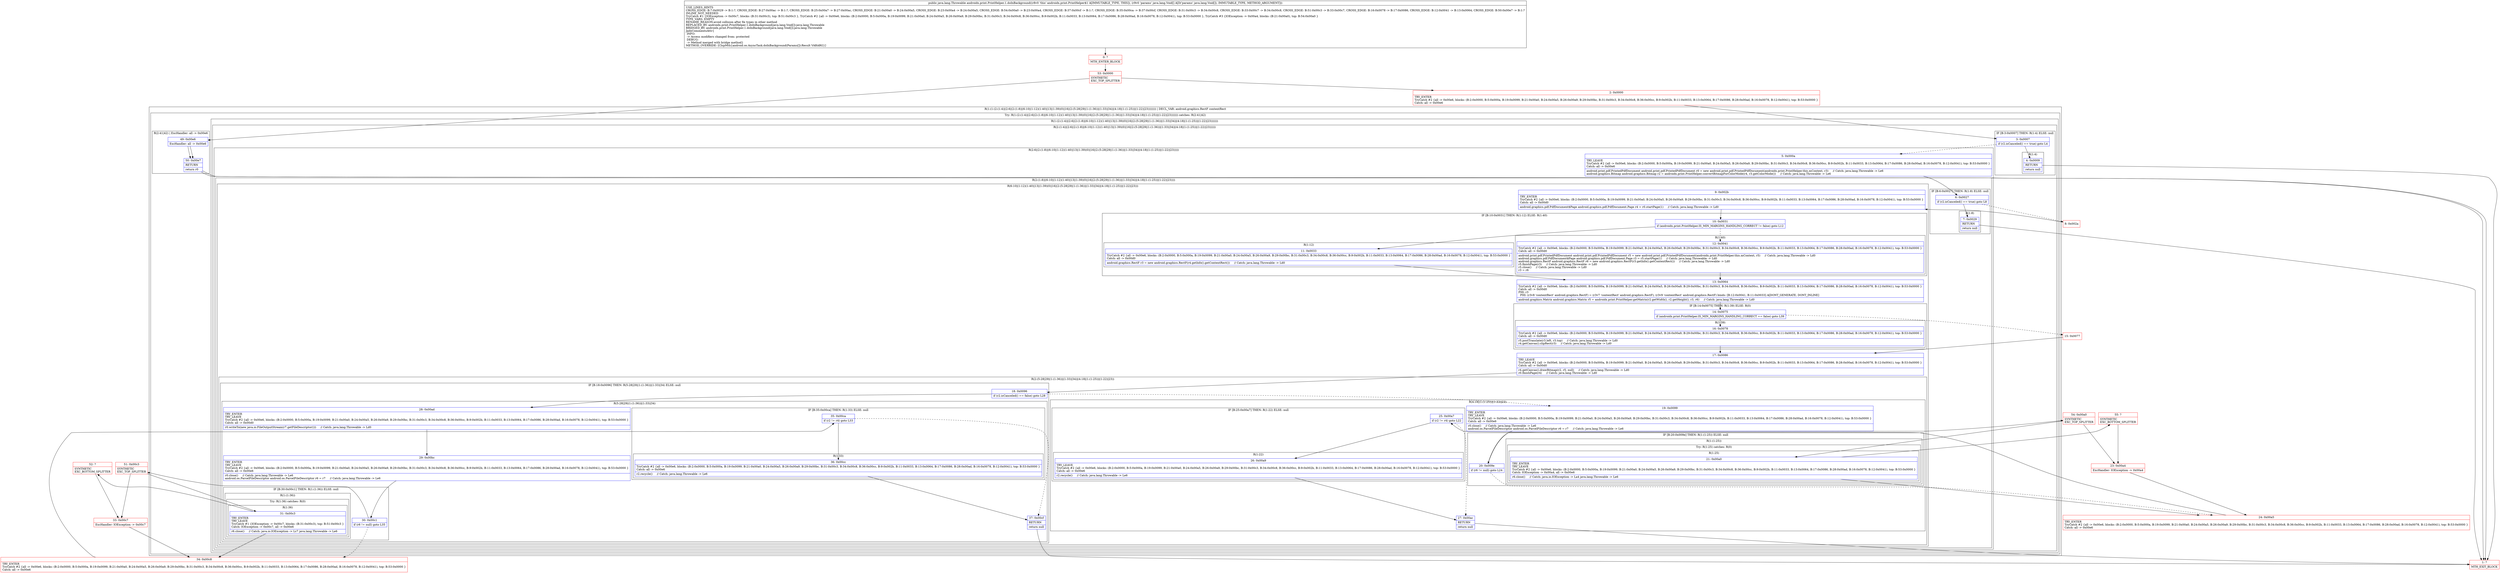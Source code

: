 digraph "CFG forandroidx.print.PrintHelper.1.doInBackground([Ljava\/lang\/Void;)Ljava\/lang\/Throwable;" {
subgraph cluster_Region_1119115068 {
label = "R(1:(1:(2:(1:4)|(2:6|(2:(1:8)|(6:10|(1:12)(1:40)|13|(1:39)(0)|16|(2:(5:28|29|(1:(1:36))|(1:33)|34)|(4:18|(1:(1:25))|(1:22)|23)))))))) | DECL_VAR: android.graphics.RectF contentRect\l";
node [shape=record,color=blue];
subgraph cluster_TryCatchRegion_813166089 {
label = "Try: R(1:(2:(1:4)|(2:6|(2:(1:8)|(6:10|(1:12)(1:40)|13|(1:39)(0)|16|(2:(5:28|29|(1:(1:36))|(1:33)|34)|(4:18|(1:(1:25))|(1:22)|23))))))) catches: R(2:41|42)";
node [shape=record,color=blue];
subgraph cluster_Region_746768065 {
label = "R(1:(2:(1:4)|(2:6|(2:(1:8)|(6:10|(1:12)(1:40)|13|(1:39)(0)|16|(2:(5:28|29|(1:(1:36))|(1:33)|34)|(4:18|(1:(1:25))|(1:22)|23)))))))";
node [shape=record,color=blue];
subgraph cluster_Region_2020862888 {
label = "R(2:(1:4)|(2:6|(2:(1:8)|(6:10|(1:12)(1:40)|13|(1:39)(0)|16|(2:(5:28|29|(1:(1:36))|(1:33)|34)|(4:18|(1:(1:25))|(1:22)|23))))))";
node [shape=record,color=blue];
subgraph cluster_IfRegion_404643373 {
label = "IF [B:3:0x0007] THEN: R(1:4) ELSE: null";
node [shape=record,color=blue];
Node_3 [shape=record,label="{3\:\ 0x0007|if (r2.isCanceled() == true) goto L4\l}"];
subgraph cluster_Region_387382401 {
label = "R(1:4)";
node [shape=record,color=blue];
Node_4 [shape=record,label="{4\:\ 0x0009|RETURN\l|return null\l}"];
}
}
subgraph cluster_Region_309161458 {
label = "R(2:6|(2:(1:8)|(6:10|(1:12)(1:40)|13|(1:39)(0)|16|(2:(5:28|29|(1:(1:36))|(1:33)|34)|(4:18|(1:(1:25))|(1:22)|23)))))";
node [shape=record,color=blue];
Node_5 [shape=record,label="{5\:\ 0x000a|TRY_LEAVE\lTryCatch #2 \{all \-\> 0x00e6, blocks: (B:2:0x0000, B:5:0x000a, B:19:0x0099, B:21:0x00a0, B:24:0x00a5, B:26:0x00a9, B:29:0x00bc, B:31:0x00c3, B:34:0x00c8, B:36:0x00cc, B:9:0x002b, B:11:0x0033, B:13:0x0064, B:17:0x0086, B:28:0x00ad, B:16:0x0078, B:12:0x0041), top: B:53:0x0000 \}\lCatch: all \-\> 0x00e6\l|android.print.pdf.PrintedPdfDocument android.print.pdf.PrintedPdfDocument r0 = new android.print.pdf.PrintedPdfDocument(androidx.print.PrintHelper.this.mContext, r3)     \/\/ Catch: java.lang.Throwable \-\> Le6\landroid.graphics.Bitmap android.graphics.Bitmap r2 = androidx.print.PrintHelper.convertBitmapForColorMode(r4, r3.getColorMode())     \/\/ Catch: java.lang.Throwable \-\> Le6\l}"];
subgraph cluster_Region_756581484 {
label = "R(2:(1:8)|(6:10|(1:12)(1:40)|13|(1:39)(0)|16|(2:(5:28|29|(1:(1:36))|(1:33)|34)|(4:18|(1:(1:25))|(1:22)|23))))";
node [shape=record,color=blue];
subgraph cluster_IfRegion_1255216332 {
label = "IF [B:6:0x0027] THEN: R(1:8) ELSE: null";
node [shape=record,color=blue];
Node_6 [shape=record,label="{6\:\ 0x0027|if (r2.isCanceled() == true) goto L8\l}"];
subgraph cluster_Region_550814861 {
label = "R(1:8)";
node [shape=record,color=blue];
Node_7 [shape=record,label="{7\:\ 0x0029|RETURN\l|return null\l}"];
}
}
subgraph cluster_Region_123579567 {
label = "R(6:10|(1:12)(1:40)|13|(1:39)(0)|16|(2:(5:28|29|(1:(1:36))|(1:33)|34)|(4:18|(1:(1:25))|(1:22)|23)))";
node [shape=record,color=blue];
Node_9 [shape=record,label="{9\:\ 0x002b|TRY_ENTER\lTryCatch #2 \{all \-\> 0x00e6, blocks: (B:2:0x0000, B:5:0x000a, B:19:0x0099, B:21:0x00a0, B:24:0x00a5, B:26:0x00a9, B:29:0x00bc, B:31:0x00c3, B:34:0x00c8, B:36:0x00cc, B:9:0x002b, B:11:0x0033, B:13:0x0064, B:17:0x0086, B:28:0x00ad, B:16:0x0078, B:12:0x0041), top: B:53:0x0000 \}\lCatch: all \-\> 0x00d0\l|android.graphics.pdf.PdfDocument$Page android.graphics.pdf.PdfDocument.Page r4 = r0.startPage(1)     \/\/ Catch: java.lang.Throwable \-\> Ld0\l}"];
subgraph cluster_IfRegion_8836834 {
label = "IF [B:10:0x0031] THEN: R(1:12) ELSE: R(1:40)";
node [shape=record,color=blue];
Node_10 [shape=record,label="{10\:\ 0x0031|if (androidx.print.PrintHelper.IS_MIN_MARGINS_HANDLING_CORRECT != false) goto L12\l}"];
subgraph cluster_Region_2072103696 {
label = "R(1:12)";
node [shape=record,color=blue];
Node_11 [shape=record,label="{11\:\ 0x0033|TryCatch #2 \{all \-\> 0x00e6, blocks: (B:2:0x0000, B:5:0x000a, B:19:0x0099, B:21:0x00a0, B:24:0x00a5, B:26:0x00a9, B:29:0x00bc, B:31:0x00c3, B:34:0x00c8, B:36:0x00cc, B:9:0x002b, B:11:0x0033, B:13:0x0064, B:17:0x0086, B:28:0x00ad, B:16:0x0078, B:12:0x0041), top: B:53:0x0000 \}\lCatch: all \-\> 0x00d0\l|android.graphics.RectF r3 = new android.graphics.RectF(r4.getInfo().getContentRect())     \/\/ Catch: java.lang.Throwable \-\> Ld0\l}"];
}
subgraph cluster_Region_1904825244 {
label = "R(1:40)";
node [shape=record,color=blue];
Node_12 [shape=record,label="{12\:\ 0x0041|TryCatch #2 \{all \-\> 0x00e6, blocks: (B:2:0x0000, B:5:0x000a, B:19:0x0099, B:21:0x00a0, B:24:0x00a5, B:26:0x00a9, B:29:0x00bc, B:31:0x00c3, B:34:0x00c8, B:36:0x00cc, B:9:0x002b, B:11:0x0033, B:13:0x0064, B:17:0x0086, B:28:0x00ad, B:16:0x0078, B:12:0x0041), top: B:53:0x0000 \}\lCatch: all \-\> 0x00d0\l|android.print.pdf.PrintedPdfDocument android.print.pdf.PrintedPdfDocument r5 = new android.print.pdf.PrintedPdfDocument(androidx.print.PrintHelper.this.mContext, r5)     \/\/ Catch: java.lang.Throwable \-\> Ld0\landroid.graphics.pdf.PdfDocument$Page android.graphics.pdf.PdfDocument.Page r3 = r5.startPage(1)     \/\/ Catch: java.lang.Throwable \-\> Ld0\landroid.graphics.RectF android.graphics.RectF r6 = new android.graphics.RectF(r3.getInfo().getContentRect())     \/\/ Catch: java.lang.Throwable \-\> Ld0\lr5.finishPage(r3)     \/\/ Catch: java.lang.Throwable \-\> Ld0\lr5.close()     \/\/ Catch: java.lang.Throwable \-\> Ld0\lr3 = r6\l}"];
}
}
Node_13 [shape=record,label="{13\:\ 0x0064|TryCatch #2 \{all \-\> 0x00e6, blocks: (B:2:0x0000, B:5:0x000a, B:19:0x0099, B:21:0x00a0, B:24:0x00a5, B:26:0x00a9, B:29:0x00bc, B:31:0x00c3, B:34:0x00c8, B:36:0x00cc, B:9:0x002b, B:11:0x0033, B:13:0x0064, B:17:0x0086, B:28:0x00ad, B:16:0x0078, B:12:0x0041), top: B:53:0x0000 \}\lCatch: all \-\> 0x00d0\lPHI: r3 \l  PHI: (r3v8 'contentRect' android.graphics.RectF) = (r3v7 'contentRect' android.graphics.RectF), (r3v9 'contentRect' android.graphics.RectF) binds: [B:12:0x0041, B:11:0x0033] A[DONT_GENERATE, DONT_INLINE]\l|android.graphics.Matrix android.graphics.Matrix r5 = androidx.print.PrintHelper.getMatrix(r2.getWidth(), r2.getHeight(), r3, r6)     \/\/ Catch: java.lang.Throwable \-\> Ld0\l}"];
subgraph cluster_IfRegion_1775503738 {
label = "IF [B:14:0x0075] THEN: R(1:39) ELSE: R(0)";
node [shape=record,color=blue];
Node_14 [shape=record,label="{14\:\ 0x0075|if (androidx.print.PrintHelper.IS_MIN_MARGINS_HANDLING_CORRECT == false) goto L39\l}"];
subgraph cluster_Region_2087768886 {
label = "R(1:39)";
node [shape=record,color=blue];
Node_16 [shape=record,label="{16\:\ 0x0078|TryCatch #2 \{all \-\> 0x00e6, blocks: (B:2:0x0000, B:5:0x000a, B:19:0x0099, B:21:0x00a0, B:24:0x00a5, B:26:0x00a9, B:29:0x00bc, B:31:0x00c3, B:34:0x00c8, B:36:0x00cc, B:9:0x002b, B:11:0x0033, B:13:0x0064, B:17:0x0086, B:28:0x00ad, B:16:0x0078, B:12:0x0041), top: B:53:0x0000 \}\lCatch: all \-\> 0x00d0\l|r5.postTranslate(r3.left, r3.top)     \/\/ Catch: java.lang.Throwable \-\> Ld0\lr4.getCanvas().clipRect(r3)     \/\/ Catch: java.lang.Throwable \-\> Ld0\l}"];
}
subgraph cluster_Region_727779320 {
label = "R(0)";
node [shape=record,color=blue];
}
}
Node_17 [shape=record,label="{17\:\ 0x0086|TRY_LEAVE\lTryCatch #2 \{all \-\> 0x00e6, blocks: (B:2:0x0000, B:5:0x000a, B:19:0x0099, B:21:0x00a0, B:24:0x00a5, B:26:0x00a9, B:29:0x00bc, B:31:0x00c3, B:34:0x00c8, B:36:0x00cc, B:9:0x002b, B:11:0x0033, B:13:0x0064, B:17:0x0086, B:28:0x00ad, B:16:0x0078, B:12:0x0041), top: B:53:0x0000 \}\lCatch: all \-\> 0x00d0\l|r4.getCanvas().drawBitmap(r2, r5, null)     \/\/ Catch: java.lang.Throwable \-\> Ld0\lr0.finishPage(r4)     \/\/ Catch: java.lang.Throwable \-\> Ld0\l}"];
subgraph cluster_Region_764890805 {
label = "R(2:(5:28|29|(1:(1:36))|(1:33)|34)|(4:18|(1:(1:25))|(1:22)|23))";
node [shape=record,color=blue];
subgraph cluster_IfRegion_462466083 {
label = "IF [B:18:0x0096] THEN: R(5:28|29|(1:(1:36))|(1:33)|34) ELSE: null";
node [shape=record,color=blue];
Node_18 [shape=record,label="{18\:\ 0x0096|if (r2.isCanceled() == false) goto L28\l}"];
subgraph cluster_Region_1058531551 {
label = "R(5:28|29|(1:(1:36))|(1:33)|34)";
node [shape=record,color=blue];
Node_28 [shape=record,label="{28\:\ 0x00ad|TRY_ENTER\lTRY_LEAVE\lTryCatch #2 \{all \-\> 0x00e6, blocks: (B:2:0x0000, B:5:0x000a, B:19:0x0099, B:21:0x00a0, B:24:0x00a5, B:26:0x00a9, B:29:0x00bc, B:31:0x00c3, B:34:0x00c8, B:36:0x00cc, B:9:0x002b, B:11:0x0033, B:13:0x0064, B:17:0x0086, B:28:0x00ad, B:16:0x0078, B:12:0x0041), top: B:53:0x0000 \}\lCatch: all \-\> 0x00d0\l|r0.writeTo(new java.io.FileOutputStream(r7.getFileDescriptor()))     \/\/ Catch: java.lang.Throwable \-\> Ld0\l}"];
Node_29 [shape=record,label="{29\:\ 0x00bc|TRY_ENTER\lTRY_LEAVE\lTryCatch #2 \{all \-\> 0x00e6, blocks: (B:2:0x0000, B:5:0x000a, B:19:0x0099, B:21:0x00a0, B:24:0x00a5, B:26:0x00a9, B:29:0x00bc, B:31:0x00c3, B:34:0x00c8, B:36:0x00cc, B:9:0x002b, B:11:0x0033, B:13:0x0064, B:17:0x0086, B:28:0x00ad, B:16:0x0078, B:12:0x0041), top: B:53:0x0000 \}\lCatch: all \-\> 0x00e6\l|r0.close()     \/\/ Catch: java.lang.Throwable \-\> Le6\landroid.os.ParcelFileDescriptor android.os.ParcelFileDescriptor r6 = r7     \/\/ Catch: java.lang.Throwable \-\> Le6\l}"];
subgraph cluster_IfRegion_677288910 {
label = "IF [B:30:0x00c1] THEN: R(1:(1:36)) ELSE: null";
node [shape=record,color=blue];
Node_30 [shape=record,label="{30\:\ 0x00c1|if (r6 != null) goto L35\l}"];
subgraph cluster_Region_1388771826 {
label = "R(1:(1:36))";
node [shape=record,color=blue];
subgraph cluster_TryCatchRegion_1899719317 {
label = "Try: R(1:36) catches: R(0)";
node [shape=record,color=blue];
subgraph cluster_Region_1576144030 {
label = "R(1:36)";
node [shape=record,color=blue];
Node_31 [shape=record,label="{31\:\ 0x00c3|TRY_ENTER\lTRY_LEAVE\lTryCatch #1 \{IOException \-\> 0x00c7, blocks: (B:31:0x00c3), top: B:51:0x00c3 \}\lCatch: IOException \-\> 0x00c7, all \-\> 0x00e6\l|r6.close()     \/\/ Catch: java.io.IOException \-\> Lc7 java.lang.Throwable \-\> Le6\l}"];
}
subgraph cluster_Region_1724805345 {
label = "R(0) | ExcHandler: IOException \-\> 0x00c7\l";
node [shape=record,color=blue];
}
}
}
}
subgraph cluster_IfRegion_929669921 {
label = "IF [B:35:0x00ca] THEN: R(1:33) ELSE: null";
node [shape=record,color=blue];
Node_35 [shape=record,label="{35\:\ 0x00ca|if (r2 != r4) goto L33\l}"];
subgraph cluster_Region_1564170679 {
label = "R(1:33)";
node [shape=record,color=blue];
Node_36 [shape=record,label="{36\:\ 0x00cc|TryCatch #2 \{all \-\> 0x00e6, blocks: (B:2:0x0000, B:5:0x000a, B:19:0x0099, B:21:0x00a0, B:24:0x00a5, B:26:0x00a9, B:29:0x00bc, B:31:0x00c3, B:34:0x00c8, B:36:0x00cc, B:9:0x002b, B:11:0x0033, B:13:0x0064, B:17:0x0086, B:28:0x00ad, B:16:0x0078, B:12:0x0041), top: B:53:0x0000 \}\lCatch: all \-\> 0x00e6\l|r2.recycle()     \/\/ Catch: java.lang.Throwable \-\> Le6\l}"];
}
}
Node_37 [shape=record,label="{37\:\ 0x00cf|RETURN\l|return null\l}"];
}
}
subgraph cluster_Region_1309820396 {
label = "R(4:18|(1:(1:25))|(1:22)|23)";
node [shape=record,color=blue];
Node_19 [shape=record,label="{19\:\ 0x0099|TRY_ENTER\lTRY_LEAVE\lTryCatch #2 \{all \-\> 0x00e6, blocks: (B:2:0x0000, B:5:0x000a, B:19:0x0099, B:21:0x00a0, B:24:0x00a5, B:26:0x00a9, B:29:0x00bc, B:31:0x00c3, B:34:0x00c8, B:36:0x00cc, B:9:0x002b, B:11:0x0033, B:13:0x0064, B:17:0x0086, B:28:0x00ad, B:16:0x0078, B:12:0x0041), top: B:53:0x0000 \}\lCatch: all \-\> 0x00e6\l|r0.close()     \/\/ Catch: java.lang.Throwable \-\> Le6\landroid.os.ParcelFileDescriptor android.os.ParcelFileDescriptor r6 = r7     \/\/ Catch: java.lang.Throwable \-\> Le6\l}"];
subgraph cluster_IfRegion_669093237 {
label = "IF [B:20:0x009e] THEN: R(1:(1:25)) ELSE: null";
node [shape=record,color=blue];
Node_20 [shape=record,label="{20\:\ 0x009e|if (r6 != null) goto L24\l}"];
subgraph cluster_Region_2015439279 {
label = "R(1:(1:25))";
node [shape=record,color=blue];
subgraph cluster_TryCatchRegion_491607600 {
label = "Try: R(1:25) catches: R(0)";
node [shape=record,color=blue];
subgraph cluster_Region_474955686 {
label = "R(1:25)";
node [shape=record,color=blue];
Node_21 [shape=record,label="{21\:\ 0x00a0|TRY_ENTER\lTRY_LEAVE\lTryCatch #2 \{all \-\> 0x00e6, blocks: (B:2:0x0000, B:5:0x000a, B:19:0x0099, B:21:0x00a0, B:24:0x00a5, B:26:0x00a9, B:29:0x00bc, B:31:0x00c3, B:34:0x00c8, B:36:0x00cc, B:9:0x002b, B:11:0x0033, B:13:0x0064, B:17:0x0086, B:28:0x00ad, B:16:0x0078, B:12:0x0041), top: B:53:0x0000 \}\lCatch: IOException \-\> 0x00a4, all \-\> 0x00e6\l|r6.close()     \/\/ Catch: java.io.IOException \-\> La4 java.lang.Throwable \-\> Le6\l}"];
}
subgraph cluster_Region_923330766 {
label = "R(0) | ExcHandler: IOException \-\> 0x00a4\l";
node [shape=record,color=blue];
}
}
}
}
subgraph cluster_IfRegion_1567228895 {
label = "IF [B:25:0x00a7] THEN: R(1:22) ELSE: null";
node [shape=record,color=blue];
Node_25 [shape=record,label="{25\:\ 0x00a7|if (r2 != r4) goto L22\l}"];
subgraph cluster_Region_17498299 {
label = "R(1:22)";
node [shape=record,color=blue];
Node_26 [shape=record,label="{26\:\ 0x00a9|TRY_LEAVE\lTryCatch #2 \{all \-\> 0x00e6, blocks: (B:2:0x0000, B:5:0x000a, B:19:0x0099, B:21:0x00a0, B:24:0x00a5, B:26:0x00a9, B:29:0x00bc, B:31:0x00c3, B:34:0x00c8, B:36:0x00cc, B:9:0x002b, B:11:0x0033, B:13:0x0064, B:17:0x0086, B:28:0x00ad, B:16:0x0078, B:12:0x0041), top: B:53:0x0000 \}\lCatch: all \-\> 0x00e6\l|r2.recycle()     \/\/ Catch: java.lang.Throwable \-\> Le6\l}"];
}
}
Node_27 [shape=record,label="{27\:\ 0x00ac|RETURN\l|return null\l}"];
}
}
}
}
}
}
}
subgraph cluster_Region_584372150 {
label = "R(2:41|42) | ExcHandler: all \-\> 0x00e6\l";
node [shape=record,color=blue];
Node_49 [shape=record,label="{49\:\ 0x00e6|ExcHandler: all \-\> 0x00e6\l}"];
Node_50 [shape=record,label="{50\:\ 0x00e7|RETURN\l|return r0\l}"];
}
}
}
subgraph cluster_Region_584372150 {
label = "R(2:41|42) | ExcHandler: all \-\> 0x00e6\l";
node [shape=record,color=blue];
Node_49 [shape=record,label="{49\:\ 0x00e6|ExcHandler: all \-\> 0x00e6\l}"];
Node_50 [shape=record,label="{50\:\ 0x00e7|RETURN\l|return r0\l}"];
}
subgraph cluster_Region_923330766 {
label = "R(0) | ExcHandler: IOException \-\> 0x00a4\l";
node [shape=record,color=blue];
}
subgraph cluster_Region_1724805345 {
label = "R(0) | ExcHandler: IOException \-\> 0x00c7\l";
node [shape=record,color=blue];
}
Node_0 [shape=record,color=red,label="{0\:\ ?|MTH_ENTER_BLOCK\l}"];
Node_53 [shape=record,color=red,label="{53\:\ 0x0000|SYNTHETIC\lEXC_TOP_SPLITTER\l}"];
Node_2 [shape=record,color=red,label="{2\:\ 0x0000|TRY_ENTER\lTryCatch #2 \{all \-\> 0x00e6, blocks: (B:2:0x0000, B:5:0x000a, B:19:0x0099, B:21:0x00a0, B:24:0x00a5, B:26:0x00a9, B:29:0x00bc, B:31:0x00c3, B:34:0x00c8, B:36:0x00cc, B:9:0x002b, B:11:0x0033, B:13:0x0064, B:17:0x0086, B:28:0x00ad, B:16:0x0078, B:12:0x0041), top: B:53:0x0000 \}\lCatch: all \-\> 0x00e6\l}"];
Node_1 [shape=record,color=red,label="{1\:\ ?|MTH_EXIT_BLOCK\l}"];
Node_8 [shape=record,color=red,label="{8\:\ 0x002a}"];
Node_15 [shape=record,color=red,label="{15\:\ 0x0077}"];
Node_24 [shape=record,color=red,label="{24\:\ 0x00a5|TRY_ENTER\lTryCatch #2 \{all \-\> 0x00e6, blocks: (B:2:0x0000, B:5:0x000a, B:19:0x0099, B:21:0x00a0, B:24:0x00a5, B:26:0x00a9, B:29:0x00bc, B:31:0x00c3, B:34:0x00c8, B:36:0x00cc, B:9:0x002b, B:11:0x0033, B:13:0x0064, B:17:0x0086, B:28:0x00ad, B:16:0x0078, B:12:0x0041), top: B:53:0x0000 \}\lCatch: all \-\> 0x00e6\l}"];
Node_54 [shape=record,color=red,label="{54\:\ 0x00a0|SYNTHETIC\lEXC_TOP_SPLITTER\l}"];
Node_55 [shape=record,color=red,label="{55\:\ ?|SYNTHETIC\lEXC_BOTTOM_SPLITTER\l}"];
Node_23 [shape=record,color=red,label="{23\:\ 0x00a4|ExcHandler: IOException \-\> 0x00a4\l}"];
Node_34 [shape=record,color=red,label="{34\:\ 0x00c8|TRY_ENTER\lTryCatch #2 \{all \-\> 0x00e6, blocks: (B:2:0x0000, B:5:0x000a, B:19:0x0099, B:21:0x00a0, B:24:0x00a5, B:26:0x00a9, B:29:0x00bc, B:31:0x00c3, B:34:0x00c8, B:36:0x00cc, B:9:0x002b, B:11:0x0033, B:13:0x0064, B:17:0x0086, B:28:0x00ad, B:16:0x0078, B:12:0x0041), top: B:53:0x0000 \}\lCatch: all \-\> 0x00e6\l}"];
Node_51 [shape=record,color=red,label="{51\:\ 0x00c3|SYNTHETIC\lEXC_TOP_SPLITTER\l}"];
Node_52 [shape=record,color=red,label="{52\:\ ?|SYNTHETIC\lEXC_BOTTOM_SPLITTER\l}"];
Node_33 [shape=record,color=red,label="{33\:\ 0x00c7|ExcHandler: IOException \-\> 0x00c7\l}"];
MethodNode[shape=record,label="{public java.lang.Throwable androidx.print.PrintHelper.1.doInBackground((r8v0 'this' androidx.print.PrintHelper$1 A[IMMUTABLE_TYPE, THIS]), (r9v0 'params' java.lang.Void[] A[D('params' java.lang.Void[]), IMMUTABLE_TYPE, METHOD_ARGUMENT]))  | USE_LINES_HINTS\lCROSS_EDGE: B:7:0x0029 \-\> B:1:?, CROSS_EDGE: B:27:0x00ac \-\> B:1:?, CROSS_EDGE: B:25:0x00a7 \-\> B:27:0x00ac, CROSS_EDGE: B:21:0x00a0 \-\> B:24:0x00a5, CROSS_EDGE: B:23:0x00a4 \-\> B:24:0x00a5, CROSS_EDGE: B:54:0x00a0 \-\> B:23:0x00a4, CROSS_EDGE: B:37:0x00cf \-\> B:1:?, CROSS_EDGE: B:35:0x00ca \-\> B:37:0x00cf, CROSS_EDGE: B:31:0x00c3 \-\> B:34:0x00c8, CROSS_EDGE: B:33:0x00c7 \-\> B:34:0x00c8, CROSS_EDGE: B:51:0x00c3 \-\> B:33:0x00c7, CROSS_EDGE: B:16:0x0078 \-\> B:17:0x0086, CROSS_EDGE: B:12:0x0041 \-\> B:13:0x0064, CROSS_EDGE: B:50:0x00e7 \-\> B:1:?\lINLINE_NOT_NEEDED\lTryCatch #1 \{IOException \-\> 0x00c7, blocks: (B:31:0x00c3), top: B:51:0x00c3 \}, TryCatch #2 \{all \-\> 0x00e6, blocks: (B:2:0x0000, B:5:0x000a, B:19:0x0099, B:21:0x00a0, B:24:0x00a5, B:26:0x00a9, B:29:0x00bc, B:31:0x00c3, B:34:0x00c8, B:36:0x00cc, B:9:0x002b, B:11:0x0033, B:13:0x0064, B:17:0x0086, B:28:0x00ad, B:16:0x0078, B:12:0x0041), top: B:53:0x0000 \}, TryCatch #3 \{IOException \-\> 0x00a4, blocks: (B:21:0x00a0), top: B:54:0x00a0 \}\lTYPE_VARS: EMPTY\lRENAME_REASON:avoid collision after fix types in other method\lREPLACED_BY: androidx.print.PrintHelper.1.doInBackground(java.lang.Void[]):java.lang.Throwable\lBRIDGED_BY: androidx.print.PrintHelper.1.doInBackground(java.lang.Void[]):java.lang.Throwable\lJadxCommentsAttr\{\l INFO: \l \-\> Access modifiers changed from: protected\l DEBUG: \l \-\> Method merged with bridge method\}\lMETHOD_OVERRIDE: [ClspMth\{android.os.AsyncTask.doInBackground(Params[]):Result VARARG\}]\l}"];
MethodNode -> Node_0;Node_3 -> Node_4;
Node_3 -> Node_5[style=dashed];
Node_4 -> Node_1;
Node_5 -> Node_6;
Node_6 -> Node_7;
Node_6 -> Node_8[style=dashed];
Node_7 -> Node_1;
Node_9 -> Node_10;
Node_10 -> Node_11;
Node_10 -> Node_12[style=dashed];
Node_11 -> Node_13;
Node_12 -> Node_13;
Node_13 -> Node_14;
Node_14 -> Node_15[style=dashed];
Node_14 -> Node_16;
Node_16 -> Node_17;
Node_17 -> Node_18;
Node_18 -> Node_19[style=dashed];
Node_18 -> Node_28;
Node_28 -> Node_29;
Node_29 -> Node_30;
Node_30 -> Node_34[style=dashed];
Node_30 -> Node_51;
Node_31 -> Node_34;
Node_31 -> Node_52;
Node_35 -> Node_36;
Node_35 -> Node_37[style=dashed];
Node_36 -> Node_37;
Node_37 -> Node_1;
Node_19 -> Node_20;
Node_20 -> Node_24[style=dashed];
Node_20 -> Node_54;
Node_21 -> Node_24;
Node_21 -> Node_55;
Node_25 -> Node_26;
Node_25 -> Node_27[style=dashed];
Node_26 -> Node_27;
Node_27 -> Node_1;
Node_49 -> Node_50;
Node_50 -> Node_1;
Node_49 -> Node_50;
Node_50 -> Node_1;
Node_0 -> Node_53;
Node_53 -> Node_2;
Node_53 -> Node_49;
Node_2 -> Node_3;
Node_8 -> Node_9;
Node_15 -> Node_17;
Node_24 -> Node_25;
Node_54 -> Node_21;
Node_54 -> Node_23;
Node_55 -> Node_23;
Node_23 -> Node_24;
Node_34 -> Node_35;
Node_51 -> Node_31;
Node_51 -> Node_33;
Node_52 -> Node_33;
Node_33 -> Node_34;
}


